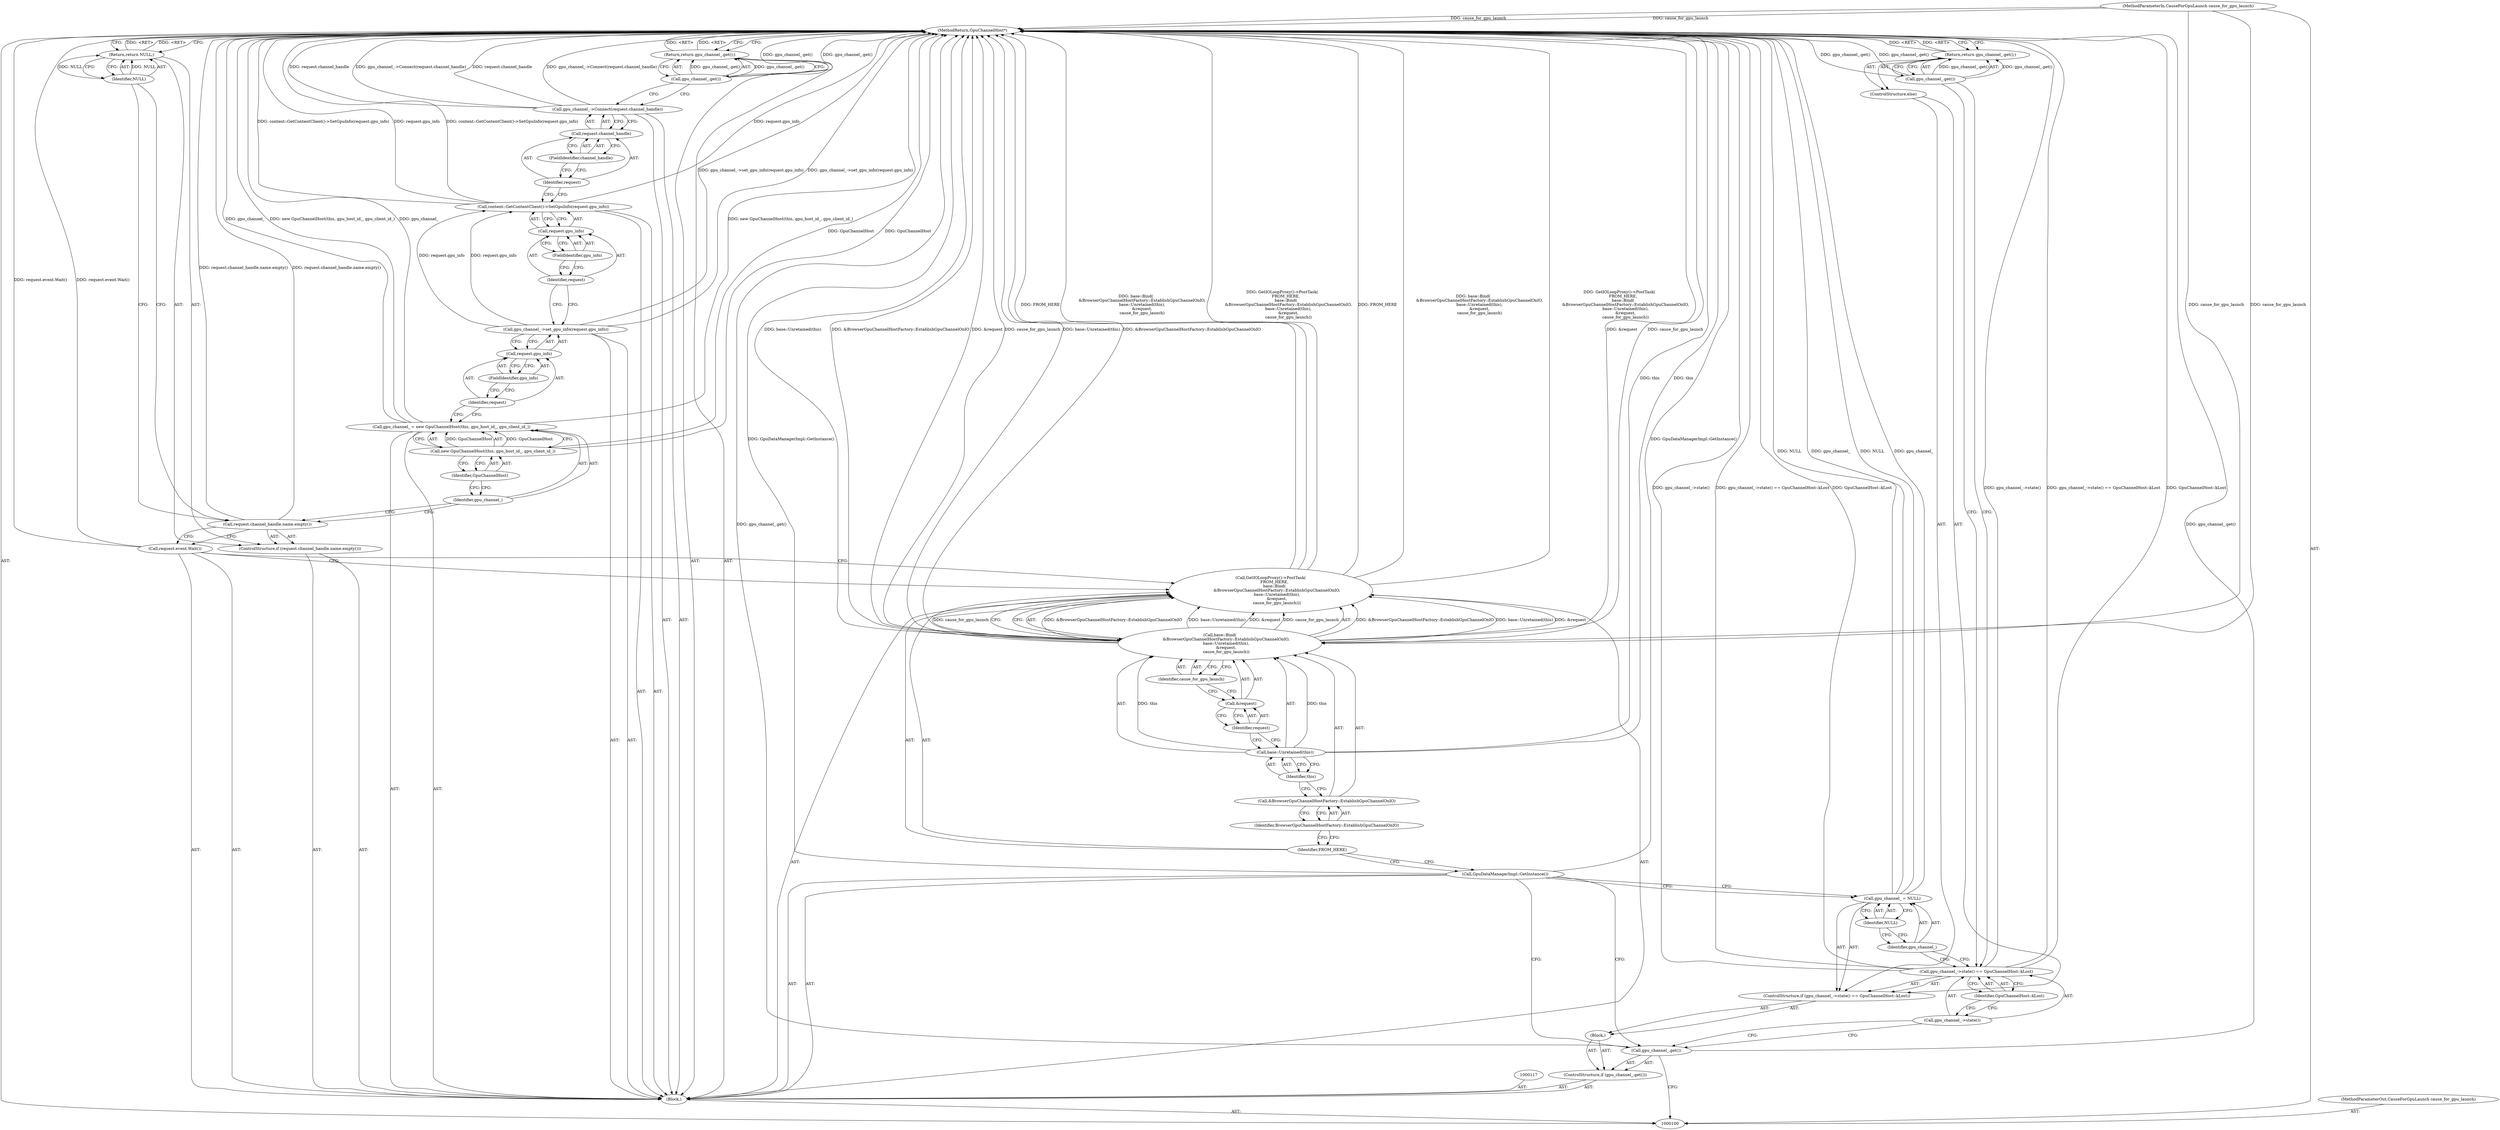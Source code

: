 digraph "0_Chrome_cd0bd79d6ebdb72183e6f0833673464cc10b3600_0" {
"1000151" [label="(MethodReturn,GpuChannelHost*)"];
"1000118" [label="(Call,GetIOLoopProxy()->PostTask(\n      FROM_HERE,\n      base::Bind(\n          &BrowserGpuChannelHostFactory::EstablishGpuChannelOnIO,\n          base::Unretained(this),\n          &request,\n          cause_for_gpu_launch)))"];
"1000119" [label="(Identifier,FROM_HERE)"];
"1000120" [label="(Call,base::Bind(\n          &BrowserGpuChannelHostFactory::EstablishGpuChannelOnIO,\n          base::Unretained(this),\n          &request,\n          cause_for_gpu_launch))"];
"1000121" [label="(Call,&BrowserGpuChannelHostFactory::EstablishGpuChannelOnIO)"];
"1000122" [label="(Identifier,BrowserGpuChannelHostFactory::EstablishGpuChannelOnIO)"];
"1000123" [label="(Call,base::Unretained(this))"];
"1000124" [label="(Identifier,this)"];
"1000125" [label="(Call,&request)"];
"1000126" [label="(Identifier,request)"];
"1000127" [label="(Identifier,cause_for_gpu_launch)"];
"1000128" [label="(Call,request.event.Wait())"];
"1000101" [label="(MethodParameterIn,CauseForGpuLaunch cause_for_gpu_launch)"];
"1000224" [label="(MethodParameterOut,CauseForGpuLaunch cause_for_gpu_launch)"];
"1000102" [label="(Block,)"];
"1000129" [label="(ControlStructure,if (request.channel_handle.name.empty()))"];
"1000130" [label="(Call,request.channel_handle.name.empty())"];
"1000132" [label="(Identifier,NULL)"];
"1000131" [label="(Return,return NULL;)"];
"1000135" [label="(Call,new GpuChannelHost(this, gpu_host_id_, gpu_client_id_))"];
"1000136" [label="(Identifier,GpuChannelHost)"];
"1000133" [label="(Call,gpu_channel_ = new GpuChannelHost(this, gpu_host_id_, gpu_client_id_))"];
"1000134" [label="(Identifier,gpu_channel_)"];
"1000137" [label="(Call,gpu_channel_->set_gpu_info(request.gpu_info))"];
"1000138" [label="(Call,request.gpu_info)"];
"1000139" [label="(Identifier,request)"];
"1000140" [label="(FieldIdentifier,gpu_info)"];
"1000141" [label="(Call,content::GetContentClient()->SetGpuInfo(request.gpu_info))"];
"1000142" [label="(Call,request.gpu_info)"];
"1000143" [label="(Identifier,request)"];
"1000144" [label="(FieldIdentifier,gpu_info)"];
"1000145" [label="(Call,gpu_channel_->Connect(request.channel_handle))"];
"1000146" [label="(Call,request.channel_handle)"];
"1000147" [label="(Identifier,request)"];
"1000148" [label="(FieldIdentifier,channel_handle)"];
"1000103" [label="(ControlStructure,if (gpu_channel_.get()))"];
"1000105" [label="(Block,)"];
"1000104" [label="(Call,gpu_channel_.get())"];
"1000150" [label="(Call,gpu_channel_.get())"];
"1000149" [label="(Return,return gpu_channel_.get();)"];
"1000109" [label="(Identifier,GpuChannelHost::kLost)"];
"1000106" [label="(ControlStructure,if (gpu_channel_->state() == GpuChannelHost::kLost))"];
"1000107" [label="(Call,gpu_channel_->state() == GpuChannelHost::kLost)"];
"1000108" [label="(Call,gpu_channel_->state())"];
"1000112" [label="(Identifier,NULL)"];
"1000110" [label="(Call,gpu_channel_ = NULL)"];
"1000111" [label="(Identifier,gpu_channel_)"];
"1000113" [label="(ControlStructure,else)"];
"1000115" [label="(Call,gpu_channel_.get())"];
"1000114" [label="(Return,return gpu_channel_.get();)"];
"1000116" [label="(Call,GpuDataManagerImpl::GetInstance())"];
"1000151" -> "1000100"  [label="AST: "];
"1000151" -> "1000114"  [label="CFG: "];
"1000151" -> "1000131"  [label="CFG: "];
"1000151" -> "1000149"  [label="CFG: "];
"1000131" -> "1000151"  [label="DDG: <RET>"];
"1000149" -> "1000151"  [label="DDG: <RET>"];
"1000130" -> "1000151"  [label="DDG: request.channel_handle.name.empty()"];
"1000141" -> "1000151"  [label="DDG: request.gpu_info"];
"1000141" -> "1000151"  [label="DDG: content::GetContentClient()->SetGpuInfo(request.gpu_info)"];
"1000120" -> "1000151"  [label="DDG: &request"];
"1000120" -> "1000151"  [label="DDG: cause_for_gpu_launch"];
"1000120" -> "1000151"  [label="DDG: base::Unretained(this)"];
"1000120" -> "1000151"  [label="DDG: &BrowserGpuChannelHostFactory::EstablishGpuChannelOnIO"];
"1000107" -> "1000151"  [label="DDG: gpu_channel_->state()"];
"1000107" -> "1000151"  [label="DDG: gpu_channel_->state() == GpuChannelHost::kLost"];
"1000107" -> "1000151"  [label="DDG: GpuChannelHost::kLost"];
"1000104" -> "1000151"  [label="DDG: gpu_channel_.get()"];
"1000133" -> "1000151"  [label="DDG: gpu_channel_"];
"1000133" -> "1000151"  [label="DDG: new GpuChannelHost(this, gpu_host_id_, gpu_client_id_)"];
"1000118" -> "1000151"  [label="DDG: GetIOLoopProxy()->PostTask(\n      FROM_HERE,\n      base::Bind(\n          &BrowserGpuChannelHostFactory::EstablishGpuChannelOnIO,\n          base::Unretained(this),\n          &request,\n          cause_for_gpu_launch))"];
"1000118" -> "1000151"  [label="DDG: FROM_HERE"];
"1000118" -> "1000151"  [label="DDG: base::Bind(\n          &BrowserGpuChannelHostFactory::EstablishGpuChannelOnIO,\n          base::Unretained(this),\n          &request,\n          cause_for_gpu_launch)"];
"1000150" -> "1000151"  [label="DDG: gpu_channel_.get()"];
"1000128" -> "1000151"  [label="DDG: request.event.Wait()"];
"1000145" -> "1000151"  [label="DDG: request.channel_handle"];
"1000145" -> "1000151"  [label="DDG: gpu_channel_->Connect(request.channel_handle)"];
"1000123" -> "1000151"  [label="DDG: this"];
"1000115" -> "1000151"  [label="DDG: gpu_channel_.get()"];
"1000110" -> "1000151"  [label="DDG: NULL"];
"1000110" -> "1000151"  [label="DDG: gpu_channel_"];
"1000101" -> "1000151"  [label="DDG: cause_for_gpu_launch"];
"1000135" -> "1000151"  [label="DDG: GpuChannelHost"];
"1000116" -> "1000151"  [label="DDG: GpuDataManagerImpl::GetInstance()"];
"1000137" -> "1000151"  [label="DDG: gpu_channel_->set_gpu_info(request.gpu_info)"];
"1000114" -> "1000151"  [label="DDG: <RET>"];
"1000118" -> "1000102"  [label="AST: "];
"1000118" -> "1000120"  [label="CFG: "];
"1000119" -> "1000118"  [label="AST: "];
"1000120" -> "1000118"  [label="AST: "];
"1000128" -> "1000118"  [label="CFG: "];
"1000118" -> "1000151"  [label="DDG: GetIOLoopProxy()->PostTask(\n      FROM_HERE,\n      base::Bind(\n          &BrowserGpuChannelHostFactory::EstablishGpuChannelOnIO,\n          base::Unretained(this),\n          &request,\n          cause_for_gpu_launch))"];
"1000118" -> "1000151"  [label="DDG: FROM_HERE"];
"1000118" -> "1000151"  [label="DDG: base::Bind(\n          &BrowserGpuChannelHostFactory::EstablishGpuChannelOnIO,\n          base::Unretained(this),\n          &request,\n          cause_for_gpu_launch)"];
"1000120" -> "1000118"  [label="DDG: &BrowserGpuChannelHostFactory::EstablishGpuChannelOnIO"];
"1000120" -> "1000118"  [label="DDG: base::Unretained(this)"];
"1000120" -> "1000118"  [label="DDG: &request"];
"1000120" -> "1000118"  [label="DDG: cause_for_gpu_launch"];
"1000119" -> "1000118"  [label="AST: "];
"1000119" -> "1000116"  [label="CFG: "];
"1000122" -> "1000119"  [label="CFG: "];
"1000120" -> "1000118"  [label="AST: "];
"1000120" -> "1000127"  [label="CFG: "];
"1000121" -> "1000120"  [label="AST: "];
"1000123" -> "1000120"  [label="AST: "];
"1000125" -> "1000120"  [label="AST: "];
"1000127" -> "1000120"  [label="AST: "];
"1000118" -> "1000120"  [label="CFG: "];
"1000120" -> "1000151"  [label="DDG: &request"];
"1000120" -> "1000151"  [label="DDG: cause_for_gpu_launch"];
"1000120" -> "1000151"  [label="DDG: base::Unretained(this)"];
"1000120" -> "1000151"  [label="DDG: &BrowserGpuChannelHostFactory::EstablishGpuChannelOnIO"];
"1000120" -> "1000118"  [label="DDG: &BrowserGpuChannelHostFactory::EstablishGpuChannelOnIO"];
"1000120" -> "1000118"  [label="DDG: base::Unretained(this)"];
"1000120" -> "1000118"  [label="DDG: &request"];
"1000120" -> "1000118"  [label="DDG: cause_for_gpu_launch"];
"1000123" -> "1000120"  [label="DDG: this"];
"1000101" -> "1000120"  [label="DDG: cause_for_gpu_launch"];
"1000121" -> "1000120"  [label="AST: "];
"1000121" -> "1000122"  [label="CFG: "];
"1000122" -> "1000121"  [label="AST: "];
"1000124" -> "1000121"  [label="CFG: "];
"1000122" -> "1000121"  [label="AST: "];
"1000122" -> "1000119"  [label="CFG: "];
"1000121" -> "1000122"  [label="CFG: "];
"1000123" -> "1000120"  [label="AST: "];
"1000123" -> "1000124"  [label="CFG: "];
"1000124" -> "1000123"  [label="AST: "];
"1000126" -> "1000123"  [label="CFG: "];
"1000123" -> "1000151"  [label="DDG: this"];
"1000123" -> "1000120"  [label="DDG: this"];
"1000124" -> "1000123"  [label="AST: "];
"1000124" -> "1000121"  [label="CFG: "];
"1000123" -> "1000124"  [label="CFG: "];
"1000125" -> "1000120"  [label="AST: "];
"1000125" -> "1000126"  [label="CFG: "];
"1000126" -> "1000125"  [label="AST: "];
"1000127" -> "1000125"  [label="CFG: "];
"1000126" -> "1000125"  [label="AST: "];
"1000126" -> "1000123"  [label="CFG: "];
"1000125" -> "1000126"  [label="CFG: "];
"1000127" -> "1000120"  [label="AST: "];
"1000127" -> "1000125"  [label="CFG: "];
"1000120" -> "1000127"  [label="CFG: "];
"1000128" -> "1000102"  [label="AST: "];
"1000128" -> "1000118"  [label="CFG: "];
"1000130" -> "1000128"  [label="CFG: "];
"1000128" -> "1000151"  [label="DDG: request.event.Wait()"];
"1000101" -> "1000100"  [label="AST: "];
"1000101" -> "1000151"  [label="DDG: cause_for_gpu_launch"];
"1000101" -> "1000120"  [label="DDG: cause_for_gpu_launch"];
"1000224" -> "1000100"  [label="AST: "];
"1000102" -> "1000100"  [label="AST: "];
"1000103" -> "1000102"  [label="AST: "];
"1000116" -> "1000102"  [label="AST: "];
"1000117" -> "1000102"  [label="AST: "];
"1000118" -> "1000102"  [label="AST: "];
"1000128" -> "1000102"  [label="AST: "];
"1000129" -> "1000102"  [label="AST: "];
"1000133" -> "1000102"  [label="AST: "];
"1000137" -> "1000102"  [label="AST: "];
"1000141" -> "1000102"  [label="AST: "];
"1000145" -> "1000102"  [label="AST: "];
"1000149" -> "1000102"  [label="AST: "];
"1000129" -> "1000102"  [label="AST: "];
"1000130" -> "1000129"  [label="AST: "];
"1000131" -> "1000129"  [label="AST: "];
"1000130" -> "1000129"  [label="AST: "];
"1000130" -> "1000128"  [label="CFG: "];
"1000132" -> "1000130"  [label="CFG: "];
"1000134" -> "1000130"  [label="CFG: "];
"1000130" -> "1000151"  [label="DDG: request.channel_handle.name.empty()"];
"1000132" -> "1000131"  [label="AST: "];
"1000132" -> "1000130"  [label="CFG: "];
"1000131" -> "1000132"  [label="CFG: "];
"1000132" -> "1000131"  [label="DDG: NULL"];
"1000131" -> "1000129"  [label="AST: "];
"1000131" -> "1000132"  [label="CFG: "];
"1000132" -> "1000131"  [label="AST: "];
"1000151" -> "1000131"  [label="CFG: "];
"1000131" -> "1000151"  [label="DDG: <RET>"];
"1000132" -> "1000131"  [label="DDG: NULL"];
"1000135" -> "1000133"  [label="AST: "];
"1000135" -> "1000136"  [label="CFG: "];
"1000136" -> "1000135"  [label="AST: "];
"1000133" -> "1000135"  [label="CFG: "];
"1000135" -> "1000151"  [label="DDG: GpuChannelHost"];
"1000135" -> "1000133"  [label="DDG: GpuChannelHost"];
"1000136" -> "1000135"  [label="AST: "];
"1000136" -> "1000134"  [label="CFG: "];
"1000135" -> "1000136"  [label="CFG: "];
"1000133" -> "1000102"  [label="AST: "];
"1000133" -> "1000135"  [label="CFG: "];
"1000134" -> "1000133"  [label="AST: "];
"1000135" -> "1000133"  [label="AST: "];
"1000139" -> "1000133"  [label="CFG: "];
"1000133" -> "1000151"  [label="DDG: gpu_channel_"];
"1000133" -> "1000151"  [label="DDG: new GpuChannelHost(this, gpu_host_id_, gpu_client_id_)"];
"1000135" -> "1000133"  [label="DDG: GpuChannelHost"];
"1000134" -> "1000133"  [label="AST: "];
"1000134" -> "1000130"  [label="CFG: "];
"1000136" -> "1000134"  [label="CFG: "];
"1000137" -> "1000102"  [label="AST: "];
"1000137" -> "1000138"  [label="CFG: "];
"1000138" -> "1000137"  [label="AST: "];
"1000143" -> "1000137"  [label="CFG: "];
"1000137" -> "1000151"  [label="DDG: gpu_channel_->set_gpu_info(request.gpu_info)"];
"1000137" -> "1000141"  [label="DDG: request.gpu_info"];
"1000138" -> "1000137"  [label="AST: "];
"1000138" -> "1000140"  [label="CFG: "];
"1000139" -> "1000138"  [label="AST: "];
"1000140" -> "1000138"  [label="AST: "];
"1000137" -> "1000138"  [label="CFG: "];
"1000139" -> "1000138"  [label="AST: "];
"1000139" -> "1000133"  [label="CFG: "];
"1000140" -> "1000139"  [label="CFG: "];
"1000140" -> "1000138"  [label="AST: "];
"1000140" -> "1000139"  [label="CFG: "];
"1000138" -> "1000140"  [label="CFG: "];
"1000141" -> "1000102"  [label="AST: "];
"1000141" -> "1000142"  [label="CFG: "];
"1000142" -> "1000141"  [label="AST: "];
"1000147" -> "1000141"  [label="CFG: "];
"1000141" -> "1000151"  [label="DDG: request.gpu_info"];
"1000141" -> "1000151"  [label="DDG: content::GetContentClient()->SetGpuInfo(request.gpu_info)"];
"1000137" -> "1000141"  [label="DDG: request.gpu_info"];
"1000142" -> "1000141"  [label="AST: "];
"1000142" -> "1000144"  [label="CFG: "];
"1000143" -> "1000142"  [label="AST: "];
"1000144" -> "1000142"  [label="AST: "];
"1000141" -> "1000142"  [label="CFG: "];
"1000143" -> "1000142"  [label="AST: "];
"1000143" -> "1000137"  [label="CFG: "];
"1000144" -> "1000143"  [label="CFG: "];
"1000144" -> "1000142"  [label="AST: "];
"1000144" -> "1000143"  [label="CFG: "];
"1000142" -> "1000144"  [label="CFG: "];
"1000145" -> "1000102"  [label="AST: "];
"1000145" -> "1000146"  [label="CFG: "];
"1000146" -> "1000145"  [label="AST: "];
"1000150" -> "1000145"  [label="CFG: "];
"1000145" -> "1000151"  [label="DDG: request.channel_handle"];
"1000145" -> "1000151"  [label="DDG: gpu_channel_->Connect(request.channel_handle)"];
"1000146" -> "1000145"  [label="AST: "];
"1000146" -> "1000148"  [label="CFG: "];
"1000147" -> "1000146"  [label="AST: "];
"1000148" -> "1000146"  [label="AST: "];
"1000145" -> "1000146"  [label="CFG: "];
"1000147" -> "1000146"  [label="AST: "];
"1000147" -> "1000141"  [label="CFG: "];
"1000148" -> "1000147"  [label="CFG: "];
"1000148" -> "1000146"  [label="AST: "];
"1000148" -> "1000147"  [label="CFG: "];
"1000146" -> "1000148"  [label="CFG: "];
"1000103" -> "1000102"  [label="AST: "];
"1000104" -> "1000103"  [label="AST: "];
"1000105" -> "1000103"  [label="AST: "];
"1000105" -> "1000103"  [label="AST: "];
"1000106" -> "1000105"  [label="AST: "];
"1000104" -> "1000103"  [label="AST: "];
"1000104" -> "1000100"  [label="CFG: "];
"1000108" -> "1000104"  [label="CFG: "];
"1000116" -> "1000104"  [label="CFG: "];
"1000104" -> "1000151"  [label="DDG: gpu_channel_.get()"];
"1000150" -> "1000149"  [label="AST: "];
"1000150" -> "1000145"  [label="CFG: "];
"1000149" -> "1000150"  [label="CFG: "];
"1000150" -> "1000151"  [label="DDG: gpu_channel_.get()"];
"1000150" -> "1000149"  [label="DDG: gpu_channel_.get()"];
"1000149" -> "1000102"  [label="AST: "];
"1000149" -> "1000150"  [label="CFG: "];
"1000150" -> "1000149"  [label="AST: "];
"1000151" -> "1000149"  [label="CFG: "];
"1000149" -> "1000151"  [label="DDG: <RET>"];
"1000150" -> "1000149"  [label="DDG: gpu_channel_.get()"];
"1000109" -> "1000107"  [label="AST: "];
"1000109" -> "1000108"  [label="CFG: "];
"1000107" -> "1000109"  [label="CFG: "];
"1000106" -> "1000105"  [label="AST: "];
"1000107" -> "1000106"  [label="AST: "];
"1000110" -> "1000106"  [label="AST: "];
"1000113" -> "1000106"  [label="AST: "];
"1000107" -> "1000106"  [label="AST: "];
"1000107" -> "1000109"  [label="CFG: "];
"1000108" -> "1000107"  [label="AST: "];
"1000109" -> "1000107"  [label="AST: "];
"1000111" -> "1000107"  [label="CFG: "];
"1000115" -> "1000107"  [label="CFG: "];
"1000107" -> "1000151"  [label="DDG: gpu_channel_->state()"];
"1000107" -> "1000151"  [label="DDG: gpu_channel_->state() == GpuChannelHost::kLost"];
"1000107" -> "1000151"  [label="DDG: GpuChannelHost::kLost"];
"1000108" -> "1000107"  [label="AST: "];
"1000108" -> "1000104"  [label="CFG: "];
"1000109" -> "1000108"  [label="CFG: "];
"1000112" -> "1000110"  [label="AST: "];
"1000112" -> "1000111"  [label="CFG: "];
"1000110" -> "1000112"  [label="CFG: "];
"1000110" -> "1000106"  [label="AST: "];
"1000110" -> "1000112"  [label="CFG: "];
"1000111" -> "1000110"  [label="AST: "];
"1000112" -> "1000110"  [label="AST: "];
"1000116" -> "1000110"  [label="CFG: "];
"1000110" -> "1000151"  [label="DDG: NULL"];
"1000110" -> "1000151"  [label="DDG: gpu_channel_"];
"1000111" -> "1000110"  [label="AST: "];
"1000111" -> "1000107"  [label="CFG: "];
"1000112" -> "1000111"  [label="CFG: "];
"1000113" -> "1000106"  [label="AST: "];
"1000114" -> "1000113"  [label="AST: "];
"1000115" -> "1000114"  [label="AST: "];
"1000115" -> "1000107"  [label="CFG: "];
"1000114" -> "1000115"  [label="CFG: "];
"1000115" -> "1000151"  [label="DDG: gpu_channel_.get()"];
"1000115" -> "1000114"  [label="DDG: gpu_channel_.get()"];
"1000114" -> "1000113"  [label="AST: "];
"1000114" -> "1000115"  [label="CFG: "];
"1000115" -> "1000114"  [label="AST: "];
"1000151" -> "1000114"  [label="CFG: "];
"1000114" -> "1000151"  [label="DDG: <RET>"];
"1000115" -> "1000114"  [label="DDG: gpu_channel_.get()"];
"1000116" -> "1000102"  [label="AST: "];
"1000116" -> "1000110"  [label="CFG: "];
"1000116" -> "1000104"  [label="CFG: "];
"1000119" -> "1000116"  [label="CFG: "];
"1000116" -> "1000151"  [label="DDG: GpuDataManagerImpl::GetInstance()"];
}
